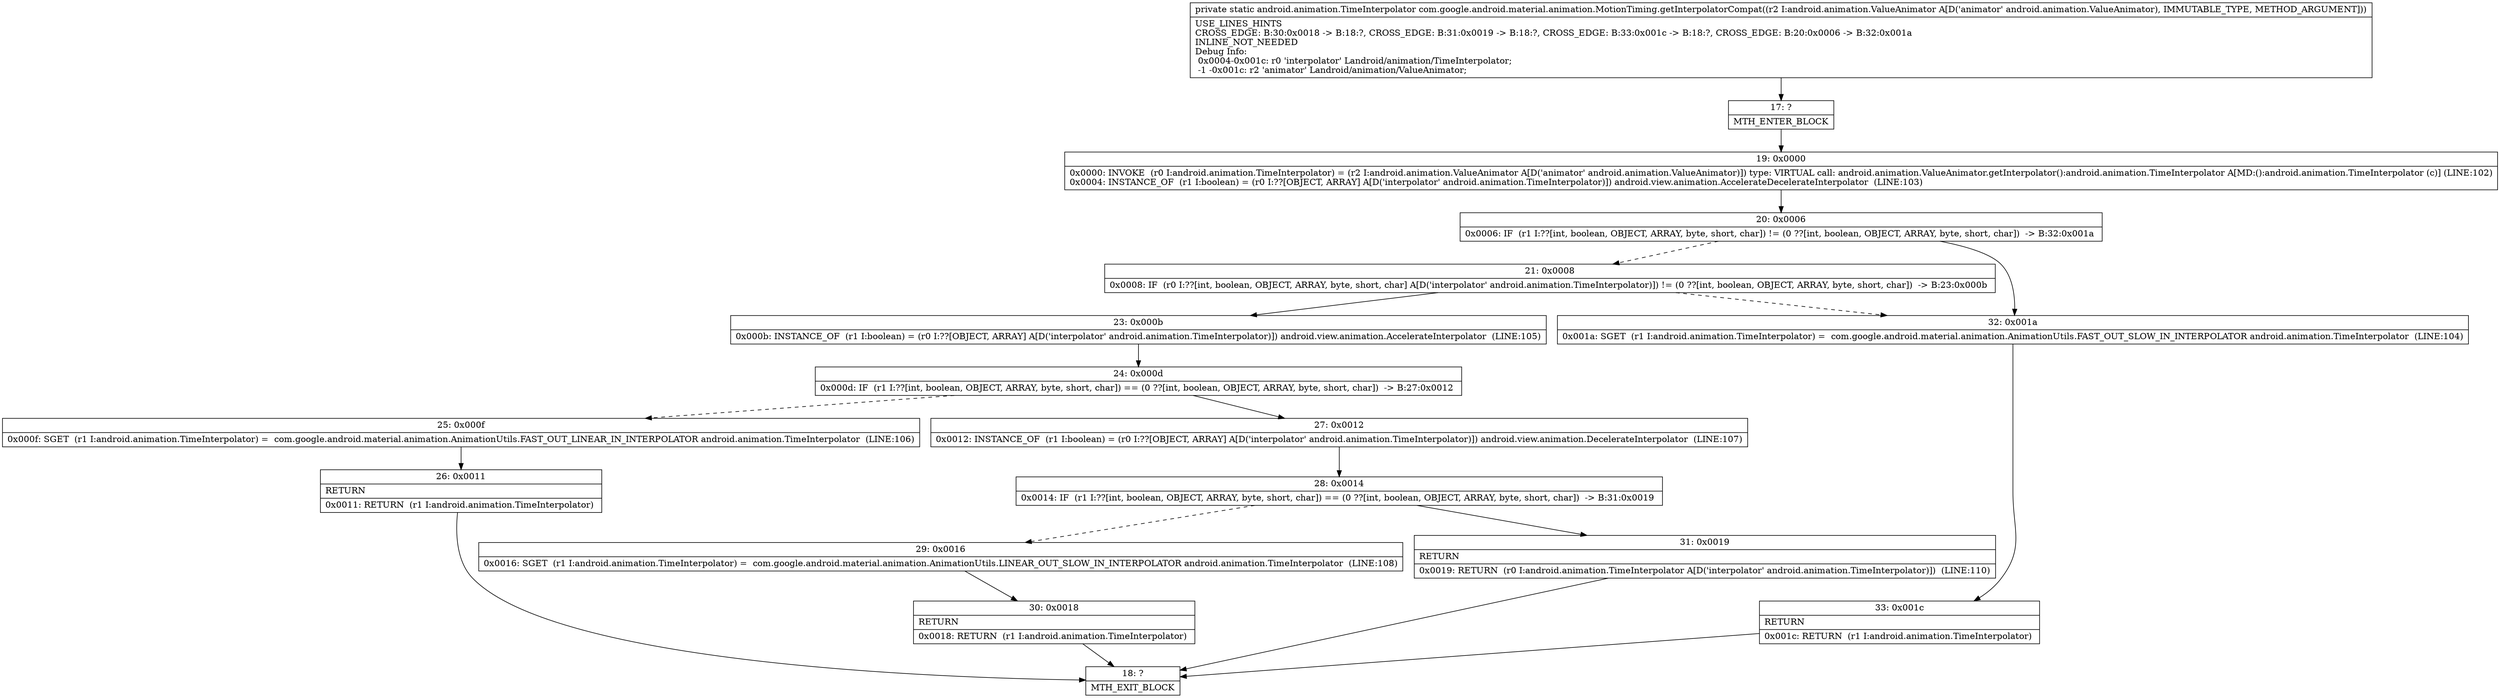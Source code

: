 digraph "CFG forcom.google.android.material.animation.MotionTiming.getInterpolatorCompat(Landroid\/animation\/ValueAnimator;)Landroid\/animation\/TimeInterpolator;" {
Node_17 [shape=record,label="{17\:\ ?|MTH_ENTER_BLOCK\l}"];
Node_19 [shape=record,label="{19\:\ 0x0000|0x0000: INVOKE  (r0 I:android.animation.TimeInterpolator) = (r2 I:android.animation.ValueAnimator A[D('animator' android.animation.ValueAnimator)]) type: VIRTUAL call: android.animation.ValueAnimator.getInterpolator():android.animation.TimeInterpolator A[MD:():android.animation.TimeInterpolator (c)] (LINE:102)\l0x0004: INSTANCE_OF  (r1 I:boolean) = (r0 I:??[OBJECT, ARRAY] A[D('interpolator' android.animation.TimeInterpolator)]) android.view.animation.AccelerateDecelerateInterpolator  (LINE:103)\l}"];
Node_20 [shape=record,label="{20\:\ 0x0006|0x0006: IF  (r1 I:??[int, boolean, OBJECT, ARRAY, byte, short, char]) != (0 ??[int, boolean, OBJECT, ARRAY, byte, short, char])  \-\> B:32:0x001a \l}"];
Node_21 [shape=record,label="{21\:\ 0x0008|0x0008: IF  (r0 I:??[int, boolean, OBJECT, ARRAY, byte, short, char] A[D('interpolator' android.animation.TimeInterpolator)]) != (0 ??[int, boolean, OBJECT, ARRAY, byte, short, char])  \-\> B:23:0x000b \l}"];
Node_23 [shape=record,label="{23\:\ 0x000b|0x000b: INSTANCE_OF  (r1 I:boolean) = (r0 I:??[OBJECT, ARRAY] A[D('interpolator' android.animation.TimeInterpolator)]) android.view.animation.AccelerateInterpolator  (LINE:105)\l}"];
Node_24 [shape=record,label="{24\:\ 0x000d|0x000d: IF  (r1 I:??[int, boolean, OBJECT, ARRAY, byte, short, char]) == (0 ??[int, boolean, OBJECT, ARRAY, byte, short, char])  \-\> B:27:0x0012 \l}"];
Node_25 [shape=record,label="{25\:\ 0x000f|0x000f: SGET  (r1 I:android.animation.TimeInterpolator) =  com.google.android.material.animation.AnimationUtils.FAST_OUT_LINEAR_IN_INTERPOLATOR android.animation.TimeInterpolator  (LINE:106)\l}"];
Node_26 [shape=record,label="{26\:\ 0x0011|RETURN\l|0x0011: RETURN  (r1 I:android.animation.TimeInterpolator) \l}"];
Node_18 [shape=record,label="{18\:\ ?|MTH_EXIT_BLOCK\l}"];
Node_27 [shape=record,label="{27\:\ 0x0012|0x0012: INSTANCE_OF  (r1 I:boolean) = (r0 I:??[OBJECT, ARRAY] A[D('interpolator' android.animation.TimeInterpolator)]) android.view.animation.DecelerateInterpolator  (LINE:107)\l}"];
Node_28 [shape=record,label="{28\:\ 0x0014|0x0014: IF  (r1 I:??[int, boolean, OBJECT, ARRAY, byte, short, char]) == (0 ??[int, boolean, OBJECT, ARRAY, byte, short, char])  \-\> B:31:0x0019 \l}"];
Node_29 [shape=record,label="{29\:\ 0x0016|0x0016: SGET  (r1 I:android.animation.TimeInterpolator) =  com.google.android.material.animation.AnimationUtils.LINEAR_OUT_SLOW_IN_INTERPOLATOR android.animation.TimeInterpolator  (LINE:108)\l}"];
Node_30 [shape=record,label="{30\:\ 0x0018|RETURN\l|0x0018: RETURN  (r1 I:android.animation.TimeInterpolator) \l}"];
Node_31 [shape=record,label="{31\:\ 0x0019|RETURN\l|0x0019: RETURN  (r0 I:android.animation.TimeInterpolator A[D('interpolator' android.animation.TimeInterpolator)])  (LINE:110)\l}"];
Node_32 [shape=record,label="{32\:\ 0x001a|0x001a: SGET  (r1 I:android.animation.TimeInterpolator) =  com.google.android.material.animation.AnimationUtils.FAST_OUT_SLOW_IN_INTERPOLATOR android.animation.TimeInterpolator  (LINE:104)\l}"];
Node_33 [shape=record,label="{33\:\ 0x001c|RETURN\l|0x001c: RETURN  (r1 I:android.animation.TimeInterpolator) \l}"];
MethodNode[shape=record,label="{private static android.animation.TimeInterpolator com.google.android.material.animation.MotionTiming.getInterpolatorCompat((r2 I:android.animation.ValueAnimator A[D('animator' android.animation.ValueAnimator), IMMUTABLE_TYPE, METHOD_ARGUMENT]))  | USE_LINES_HINTS\lCROSS_EDGE: B:30:0x0018 \-\> B:18:?, CROSS_EDGE: B:31:0x0019 \-\> B:18:?, CROSS_EDGE: B:33:0x001c \-\> B:18:?, CROSS_EDGE: B:20:0x0006 \-\> B:32:0x001a\lINLINE_NOT_NEEDED\lDebug Info:\l  0x0004\-0x001c: r0 'interpolator' Landroid\/animation\/TimeInterpolator;\l  \-1 \-0x001c: r2 'animator' Landroid\/animation\/ValueAnimator;\l}"];
MethodNode -> Node_17;Node_17 -> Node_19;
Node_19 -> Node_20;
Node_20 -> Node_21[style=dashed];
Node_20 -> Node_32;
Node_21 -> Node_23;
Node_21 -> Node_32[style=dashed];
Node_23 -> Node_24;
Node_24 -> Node_25[style=dashed];
Node_24 -> Node_27;
Node_25 -> Node_26;
Node_26 -> Node_18;
Node_27 -> Node_28;
Node_28 -> Node_29[style=dashed];
Node_28 -> Node_31;
Node_29 -> Node_30;
Node_30 -> Node_18;
Node_31 -> Node_18;
Node_32 -> Node_33;
Node_33 -> Node_18;
}

